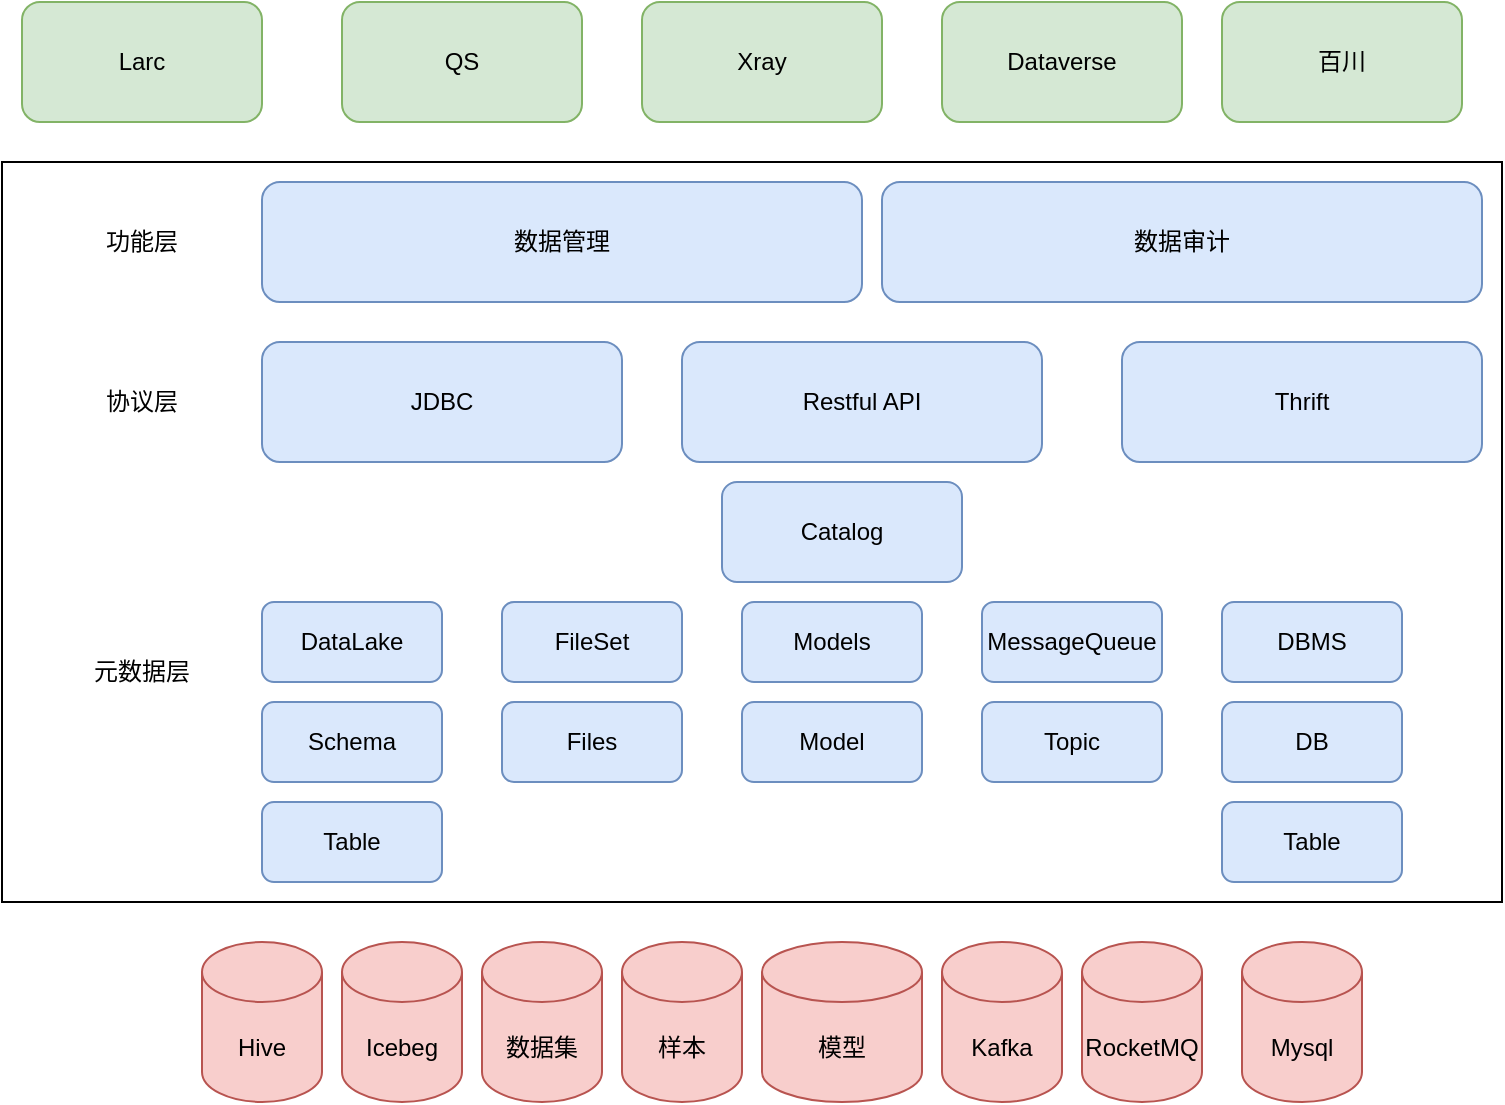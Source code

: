 <mxfile version="25.0.3">
  <diagram name="Page-1" id="sP2OdHKSDxYt6FVsrKlY">
    <mxGraphModel dx="1026" dy="650" grid="1" gridSize="10" guides="1" tooltips="1" connect="1" arrows="1" fold="1" page="1" pageScale="1" pageWidth="850" pageHeight="1100" math="0" shadow="0">
      <root>
        <mxCell id="0" />
        <mxCell id="1" parent="0" />
        <mxCell id="U5crXzaBgSWiFaceiXKJ-64" value="" style="rounded=0;whiteSpace=wrap;html=1;" vertex="1" parent="1">
          <mxGeometry x="30" y="200" width="750" height="370" as="geometry" />
        </mxCell>
        <mxCell id="U5crXzaBgSWiFaceiXKJ-65" value="数据管理" style="rounded=1;whiteSpace=wrap;html=1;fillColor=#dae8fc;strokeColor=#6c8ebf;" vertex="1" parent="1">
          <mxGeometry x="160" y="210" width="300" height="60" as="geometry" />
        </mxCell>
        <mxCell id="U5crXzaBgSWiFaceiXKJ-66" value="数据审计" style="rounded=1;whiteSpace=wrap;html=1;fillColor=#dae8fc;strokeColor=#6c8ebf;" vertex="1" parent="1">
          <mxGeometry x="470" y="210" width="300" height="60" as="geometry" />
        </mxCell>
        <mxCell id="U5crXzaBgSWiFaceiXKJ-67" value="JDBC" style="rounded=1;whiteSpace=wrap;html=1;fillColor=#dae8fc;strokeColor=#6c8ebf;" vertex="1" parent="1">
          <mxGeometry x="160" y="290" width="180" height="60" as="geometry" />
        </mxCell>
        <mxCell id="U5crXzaBgSWiFaceiXKJ-70" value="Restful API" style="rounded=1;whiteSpace=wrap;html=1;fillColor=#dae8fc;strokeColor=#6c8ebf;" vertex="1" parent="1">
          <mxGeometry x="370" y="290" width="180" height="60" as="geometry" />
        </mxCell>
        <mxCell id="U5crXzaBgSWiFaceiXKJ-71" value="Thrift" style="rounded=1;whiteSpace=wrap;html=1;fillColor=#dae8fc;strokeColor=#6c8ebf;" vertex="1" parent="1">
          <mxGeometry x="590" y="290" width="180" height="60" as="geometry" />
        </mxCell>
        <mxCell id="U5crXzaBgSWiFaceiXKJ-72" value="功能层" style="text;html=1;align=center;verticalAlign=middle;whiteSpace=wrap;rounded=0;" vertex="1" parent="1">
          <mxGeometry x="70" y="225" width="60" height="30" as="geometry" />
        </mxCell>
        <mxCell id="U5crXzaBgSWiFaceiXKJ-73" value="协议层" style="text;html=1;align=center;verticalAlign=middle;whiteSpace=wrap;rounded=0;" vertex="1" parent="1">
          <mxGeometry x="70" y="305" width="60" height="30" as="geometry" />
        </mxCell>
        <mxCell id="U5crXzaBgSWiFaceiXKJ-74" value="Catalog" style="rounded=1;whiteSpace=wrap;html=1;fillColor=#dae8fc;strokeColor=#6c8ebf;" vertex="1" parent="1">
          <mxGeometry x="390" y="360" width="120" height="50" as="geometry" />
        </mxCell>
        <mxCell id="U5crXzaBgSWiFaceiXKJ-75" value="DataLake" style="rounded=1;whiteSpace=wrap;html=1;fillColor=#dae8fc;strokeColor=#6c8ebf;" vertex="1" parent="1">
          <mxGeometry x="160" y="420" width="90" height="40" as="geometry" />
        </mxCell>
        <mxCell id="U5crXzaBgSWiFaceiXKJ-80" value="元数据层" style="text;html=1;align=center;verticalAlign=middle;whiteSpace=wrap;rounded=0;" vertex="1" parent="1">
          <mxGeometry x="70" y="440" width="60" height="30" as="geometry" />
        </mxCell>
        <mxCell id="U5crXzaBgSWiFaceiXKJ-87" value="Hive" style="shape=cylinder3;whiteSpace=wrap;html=1;boundedLbl=1;backgroundOutline=1;size=15;fillColor=#f8cecc;strokeColor=#b85450;" vertex="1" parent="1">
          <mxGeometry x="130" y="590" width="60" height="80" as="geometry" />
        </mxCell>
        <mxCell id="U5crXzaBgSWiFaceiXKJ-88" value="Icebeg" style="shape=cylinder3;whiteSpace=wrap;html=1;boundedLbl=1;backgroundOutline=1;size=15;fillColor=#f8cecc;strokeColor=#b85450;" vertex="1" parent="1">
          <mxGeometry x="200" y="590" width="60" height="80" as="geometry" />
        </mxCell>
        <mxCell id="U5crXzaBgSWiFaceiXKJ-89" value="数据集" style="shape=cylinder3;whiteSpace=wrap;html=1;boundedLbl=1;backgroundOutline=1;size=15;fillColor=#f8cecc;strokeColor=#b85450;" vertex="1" parent="1">
          <mxGeometry x="270" y="590" width="60" height="80" as="geometry" />
        </mxCell>
        <mxCell id="U5crXzaBgSWiFaceiXKJ-90" value="样本" style="shape=cylinder3;whiteSpace=wrap;html=1;boundedLbl=1;backgroundOutline=1;size=15;fillColor=#f8cecc;strokeColor=#b85450;" vertex="1" parent="1">
          <mxGeometry x="340" y="590" width="60" height="80" as="geometry" />
        </mxCell>
        <mxCell id="U5crXzaBgSWiFaceiXKJ-91" value="模型" style="shape=cylinder3;whiteSpace=wrap;html=1;boundedLbl=1;backgroundOutline=1;size=15;fillColor=#f8cecc;strokeColor=#b85450;" vertex="1" parent="1">
          <mxGeometry x="410" y="590" width="80" height="80" as="geometry" />
        </mxCell>
        <mxCell id="U5crXzaBgSWiFaceiXKJ-93" value="Kafka" style="shape=cylinder3;whiteSpace=wrap;html=1;boundedLbl=1;backgroundOutline=1;size=15;fillColor=#f8cecc;strokeColor=#b85450;" vertex="1" parent="1">
          <mxGeometry x="500" y="590" width="60" height="80" as="geometry" />
        </mxCell>
        <mxCell id="U5crXzaBgSWiFaceiXKJ-96" value="Schema" style="rounded=1;whiteSpace=wrap;html=1;fillColor=#dae8fc;strokeColor=#6c8ebf;" vertex="1" parent="1">
          <mxGeometry x="160" y="470" width="90" height="40" as="geometry" />
        </mxCell>
        <mxCell id="U5crXzaBgSWiFaceiXKJ-97" value="Table" style="rounded=1;whiteSpace=wrap;html=1;fillColor=#dae8fc;strokeColor=#6c8ebf;" vertex="1" parent="1">
          <mxGeometry x="160" y="520" width="90" height="40" as="geometry" />
        </mxCell>
        <mxCell id="U5crXzaBgSWiFaceiXKJ-98" value="FileSet" style="rounded=1;whiteSpace=wrap;html=1;fillColor=#dae8fc;strokeColor=#6c8ebf;" vertex="1" parent="1">
          <mxGeometry x="280" y="420" width="90" height="40" as="geometry" />
        </mxCell>
        <mxCell id="U5crXzaBgSWiFaceiXKJ-99" value="Files" style="rounded=1;whiteSpace=wrap;html=1;fillColor=#dae8fc;strokeColor=#6c8ebf;" vertex="1" parent="1">
          <mxGeometry x="280" y="470" width="90" height="40" as="geometry" />
        </mxCell>
        <mxCell id="U5crXzaBgSWiFaceiXKJ-100" value="Models" style="rounded=1;whiteSpace=wrap;html=1;fillColor=#dae8fc;strokeColor=#6c8ebf;" vertex="1" parent="1">
          <mxGeometry x="400" y="420" width="90" height="40" as="geometry" />
        </mxCell>
        <mxCell id="U5crXzaBgSWiFaceiXKJ-101" value="Model" style="rounded=1;whiteSpace=wrap;html=1;fillColor=#dae8fc;strokeColor=#6c8ebf;" vertex="1" parent="1">
          <mxGeometry x="400" y="470" width="90" height="40" as="geometry" />
        </mxCell>
        <mxCell id="U5crXzaBgSWiFaceiXKJ-102" value="MessageQueue" style="rounded=1;whiteSpace=wrap;html=1;fillColor=#dae8fc;strokeColor=#6c8ebf;" vertex="1" parent="1">
          <mxGeometry x="520" y="420" width="90" height="40" as="geometry" />
        </mxCell>
        <mxCell id="U5crXzaBgSWiFaceiXKJ-103" value="Topic" style="rounded=1;whiteSpace=wrap;html=1;fillColor=#dae8fc;strokeColor=#6c8ebf;" vertex="1" parent="1">
          <mxGeometry x="520" y="470" width="90" height="40" as="geometry" />
        </mxCell>
        <mxCell id="U5crXzaBgSWiFaceiXKJ-104" value="DBMS" style="rounded=1;whiteSpace=wrap;html=1;fillColor=#dae8fc;strokeColor=#6c8ebf;" vertex="1" parent="1">
          <mxGeometry x="640" y="420" width="90" height="40" as="geometry" />
        </mxCell>
        <mxCell id="U5crXzaBgSWiFaceiXKJ-105" value="DB" style="rounded=1;whiteSpace=wrap;html=1;fillColor=#dae8fc;strokeColor=#6c8ebf;" vertex="1" parent="1">
          <mxGeometry x="640" y="470" width="90" height="40" as="geometry" />
        </mxCell>
        <mxCell id="U5crXzaBgSWiFaceiXKJ-107" value="Table" style="rounded=1;whiteSpace=wrap;html=1;fillColor=#dae8fc;strokeColor=#6c8ebf;" vertex="1" parent="1">
          <mxGeometry x="640" y="520" width="90" height="40" as="geometry" />
        </mxCell>
        <mxCell id="U5crXzaBgSWiFaceiXKJ-108" value="RocketMQ" style="shape=cylinder3;whiteSpace=wrap;html=1;boundedLbl=1;backgroundOutline=1;size=15;fillColor=#f8cecc;strokeColor=#b85450;" vertex="1" parent="1">
          <mxGeometry x="570" y="590" width="60" height="80" as="geometry" />
        </mxCell>
        <mxCell id="U5crXzaBgSWiFaceiXKJ-109" value="Mysql" style="shape=cylinder3;whiteSpace=wrap;html=1;boundedLbl=1;backgroundOutline=1;size=15;fillColor=#f8cecc;strokeColor=#b85450;" vertex="1" parent="1">
          <mxGeometry x="650" y="590" width="60" height="80" as="geometry" />
        </mxCell>
        <mxCell id="U5crXzaBgSWiFaceiXKJ-110" value="Larc" style="rounded=1;whiteSpace=wrap;html=1;fillColor=#d5e8d4;strokeColor=#82b366;" vertex="1" parent="1">
          <mxGeometry x="40" y="120" width="120" height="60" as="geometry" />
        </mxCell>
        <mxCell id="U5crXzaBgSWiFaceiXKJ-111" value="QS" style="rounded=1;whiteSpace=wrap;html=1;fillColor=#d5e8d4;strokeColor=#82b366;" vertex="1" parent="1">
          <mxGeometry x="200" y="120" width="120" height="60" as="geometry" />
        </mxCell>
        <mxCell id="U5crXzaBgSWiFaceiXKJ-112" value="Xray" style="rounded=1;whiteSpace=wrap;html=1;fillColor=#d5e8d4;strokeColor=#82b366;" vertex="1" parent="1">
          <mxGeometry x="350" y="120" width="120" height="60" as="geometry" />
        </mxCell>
        <mxCell id="U5crXzaBgSWiFaceiXKJ-113" value="Dataverse" style="rounded=1;whiteSpace=wrap;html=1;fillColor=#d5e8d4;strokeColor=#82b366;" vertex="1" parent="1">
          <mxGeometry x="500" y="120" width="120" height="60" as="geometry" />
        </mxCell>
        <mxCell id="U5crXzaBgSWiFaceiXKJ-114" value="百川" style="rounded=1;whiteSpace=wrap;html=1;fillColor=#d5e8d4;strokeColor=#82b366;" vertex="1" parent="1">
          <mxGeometry x="640" y="120" width="120" height="60" as="geometry" />
        </mxCell>
      </root>
    </mxGraphModel>
  </diagram>
</mxfile>
